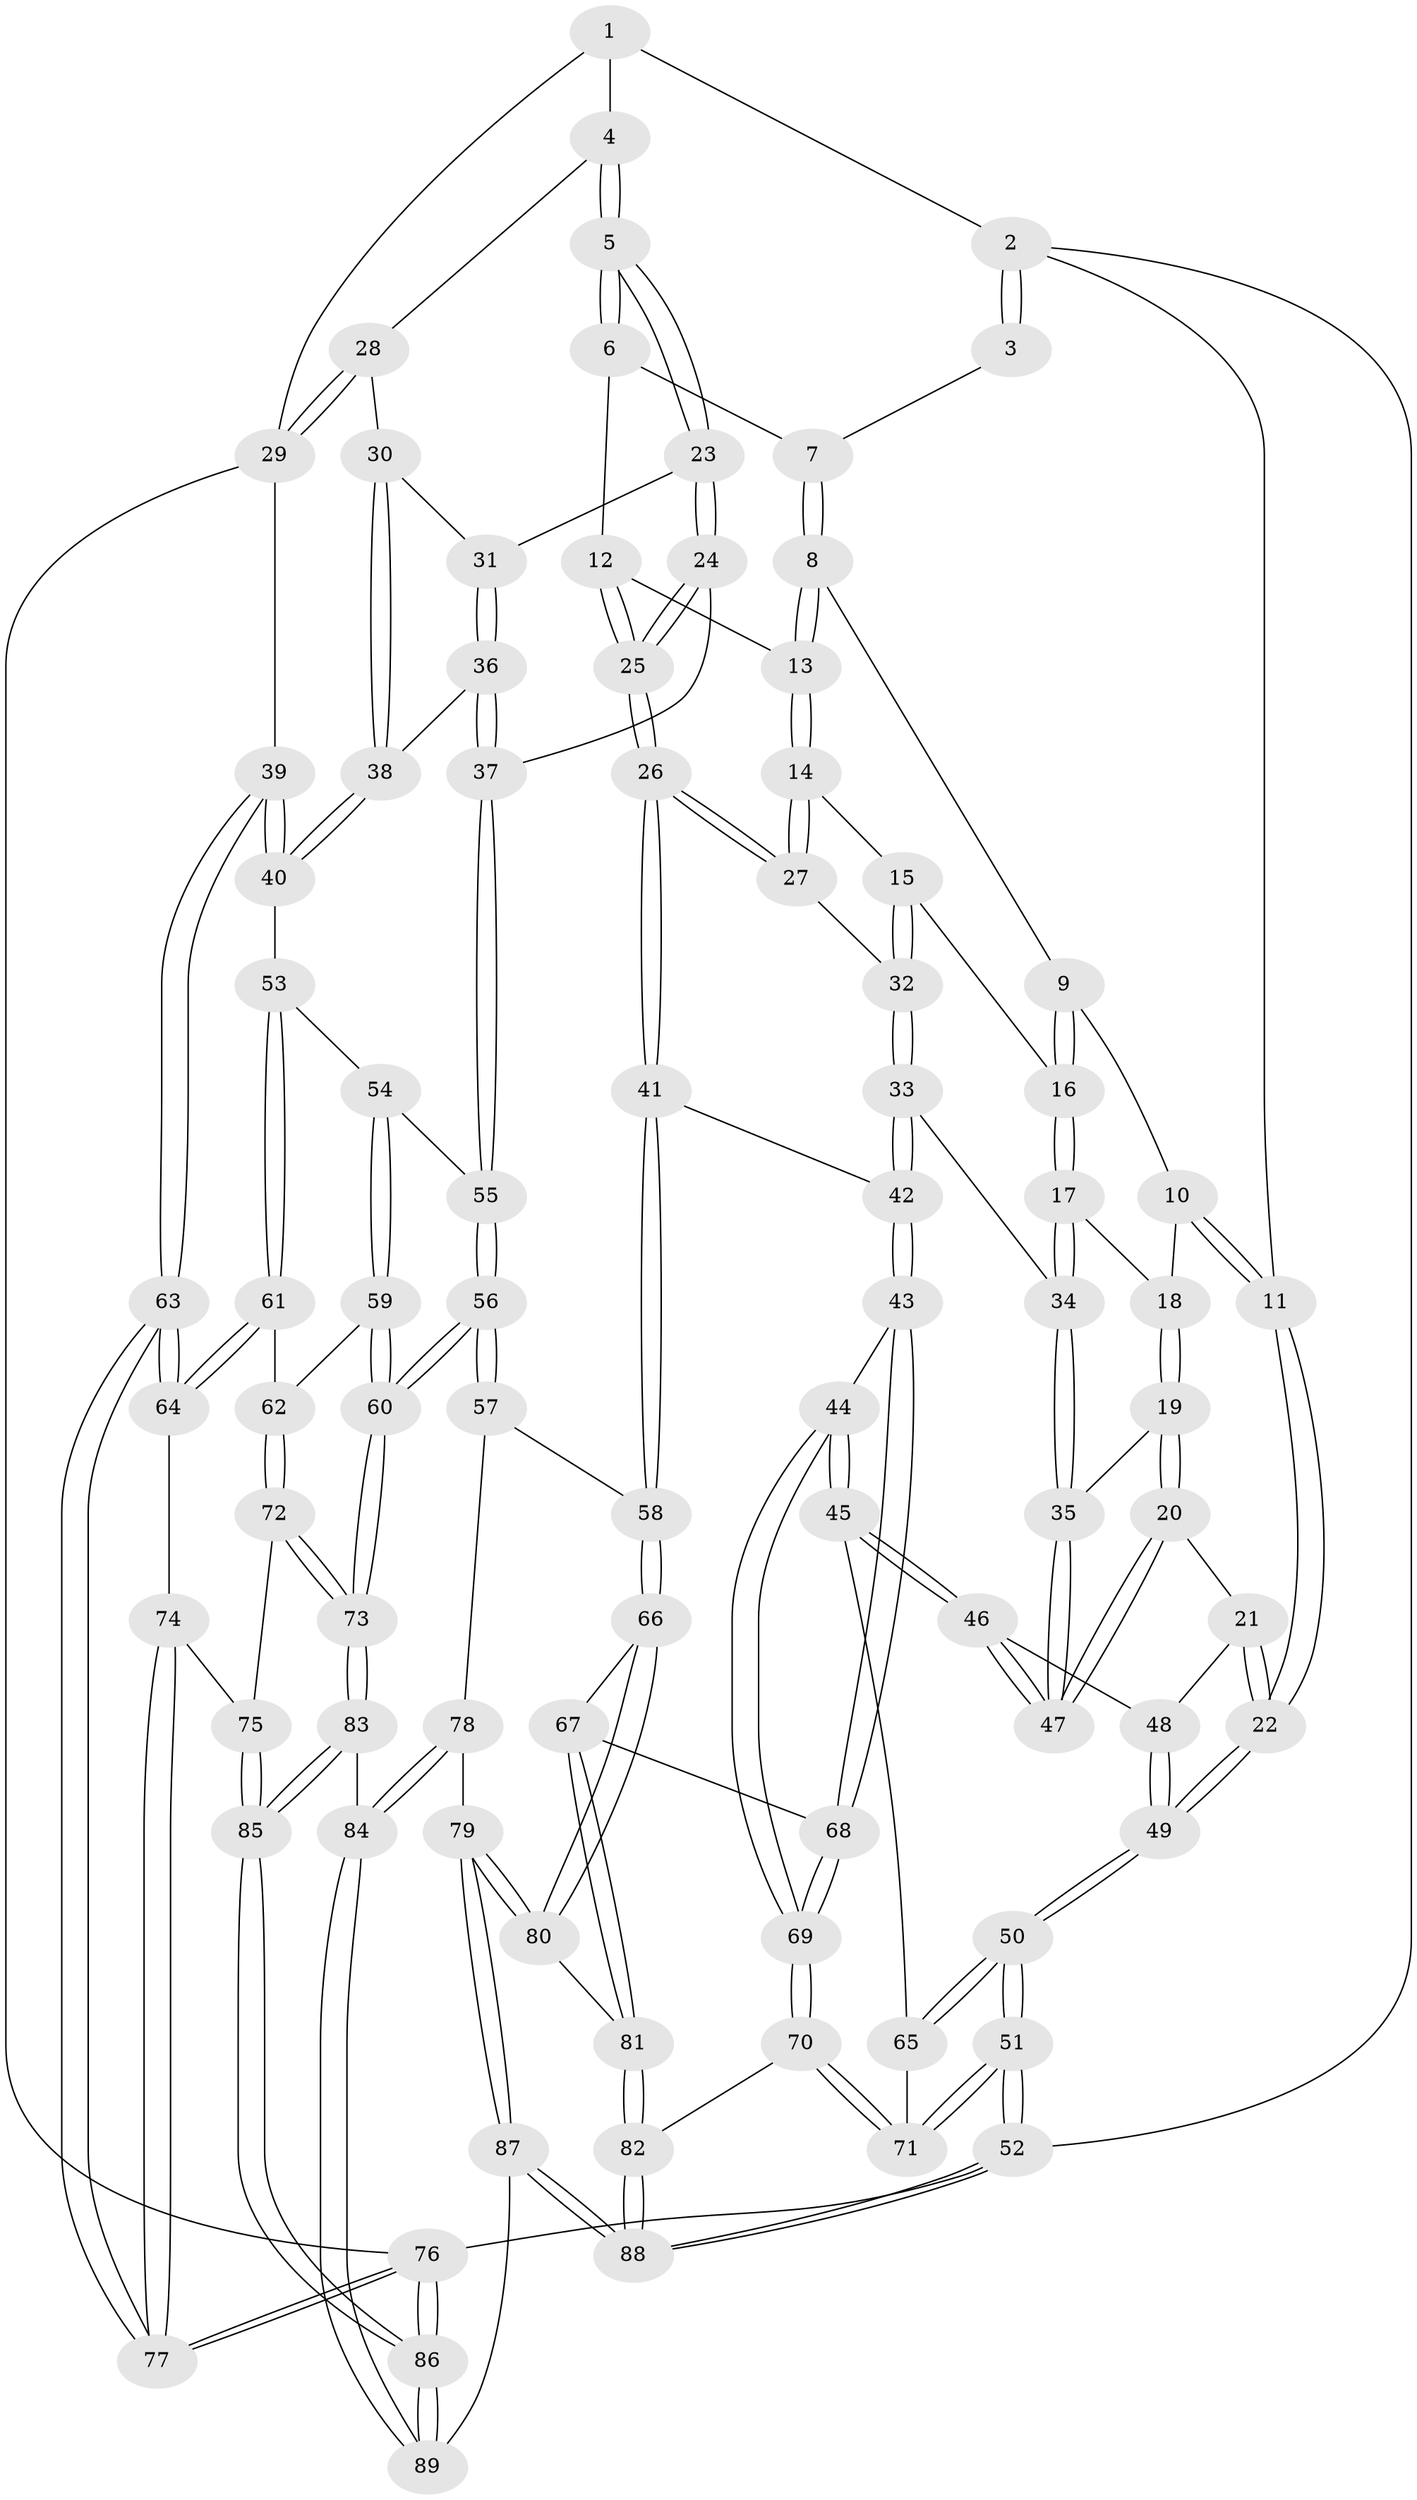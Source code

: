 // coarse degree distribution, {3: 0.0967741935483871, 4: 0.3387096774193548, 5: 0.5161290322580645, 6: 0.04838709677419355}
// Generated by graph-tools (version 1.1) at 2025/24/03/03/25 07:24:31]
// undirected, 89 vertices, 219 edges
graph export_dot {
graph [start="1"]
  node [color=gray90,style=filled];
  1 [pos="+0.7658629264214347+0"];
  2 [pos="+0+0"];
  3 [pos="+0.36393989529992393+0"];
  4 [pos="+0.7914249950217893+0.09293038940272831"];
  5 [pos="+0.7828990181012787+0.10566644718136918"];
  6 [pos="+0.6066287383066997+0.13336375261359262"];
  7 [pos="+0.3659991103312675+0"];
  8 [pos="+0.3628731519497418+0.08385073473558959"];
  9 [pos="+0.36016407272635614+0.08647667821591046"];
  10 [pos="+0.17453405192698618+0.16699948812250928"];
  11 [pos="+0+0"];
  12 [pos="+0.5442245464513819+0.1866226924028121"];
  13 [pos="+0.441009447101584+0.18331720998686982"];
  14 [pos="+0.4347117886578488+0.2140553730791105"];
  15 [pos="+0.3609245142338279+0.2693633054527591"];
  16 [pos="+0.2654265187670959+0.2743714172992358"];
  17 [pos="+0.2644327763000949+0.27520773921834535"];
  18 [pos="+0.18011396469653757+0.19514837318045894"];
  19 [pos="+0.08842802925192579+0.311816275538065"];
  20 [pos="+0+0.3030382306076946"];
  21 [pos="+0+0.2734937155251924"];
  22 [pos="+0+0.2627564154068996"];
  23 [pos="+0.7734287252388565+0.21410304643236436"];
  24 [pos="+0.6380008683655931+0.4450531545036411"];
  25 [pos="+0.636000752080143+0.4453106123653885"];
  26 [pos="+0.6185914638462385+0.45290129202371526"];
  27 [pos="+0.46115057298544404+0.34013837850106443"];
  28 [pos="+0.9474769854250308+0.13075329866939384"];
  29 [pos="+1+0.1498596824462126"];
  30 [pos="+0.9402288055336792+0.3165810248661759"];
  31 [pos="+0.8134162548567755+0.24894716824849064"];
  32 [pos="+0.3814643892249344+0.3550222710987658"];
  33 [pos="+0.3456667306913496+0.37636929654360723"];
  34 [pos="+0.254359850144373+0.3187493056875938"];
  35 [pos="+0.19030632735277067+0.3655013889988327"];
  36 [pos="+0.8900605919839272+0.4206846730342089"];
  37 [pos="+0.6863584125314441+0.4695811598219431"];
  38 [pos="+1+0.42560441801696597"];
  39 [pos="+1+0.4669538191061269"];
  40 [pos="+1+0.4615592982536228"];
  41 [pos="+0.5177331620829445+0.561742229939826"];
  42 [pos="+0.34662155056830224+0.5682119508439585"];
  43 [pos="+0.28341935546719627+0.5964145678657128"];
  44 [pos="+0.27497701577939077+0.5953471389940584"];
  45 [pos="+0.1990308625893344+0.5701630963616868"];
  46 [pos="+0.1972197378426288+0.5665235828578875"];
  47 [pos="+0.191936820161353+0.5310642713815011"];
  48 [pos="+0.07874140268986472+0.5066877140124565"];
  49 [pos="+0+0.5894390905852623"];
  50 [pos="+0+0.7408864078071482"];
  51 [pos="+0+1"];
  52 [pos="+0+1"];
  53 [pos="+0.8945807191670306+0.5739863902668704"];
  54 [pos="+0.7963731257746536+0.5798295954976389"];
  55 [pos="+0.7354487281349821+0.5322963642480014"];
  56 [pos="+0.6933839587519559+0.7620777364234229"];
  57 [pos="+0.6180355620755373+0.7422191991504435"];
  58 [pos="+0.5546883227401423+0.7079986213891485"];
  59 [pos="+0.8121468829516985+0.6595866602047321"];
  60 [pos="+0.7197189545176788+0.7792869890592011"];
  61 [pos="+0.9147396938509991+0.6927593997860565"];
  62 [pos="+0.8660420453437138+0.6972217339790941"];
  63 [pos="+1+0.7119889665293013"];
  64 [pos="+0.9672367314500833+0.7128224018296334"];
  65 [pos="+0.13908166167371636+0.6126633728164856"];
  66 [pos="+0.4922101419504718+0.7931110376612408"];
  67 [pos="+0.3346122289869179+0.7610334602107378"];
  68 [pos="+0.32705579860073886+0.7450873358273143"];
  69 [pos="+0.17429234870236182+0.827555885334307"];
  70 [pos="+0.1392068334831129+0.8785253560700568"];
  71 [pos="+0.12406096025252392+0.8826285611774205"];
  72 [pos="+0.8361370021904213+0.7991445704890875"];
  73 [pos="+0.7212831039089692+0.7818181332274531"];
  74 [pos="+0.8971227399288273+0.7836367051841423"];
  75 [pos="+0.8550031926224837+0.8138933135183826"];
  76 [pos="+1+1"];
  77 [pos="+1+0.9777579621357383"];
  78 [pos="+0.60591879648616+0.8343946567719045"];
  79 [pos="+0.4977143820445488+0.8782448653660357"];
  80 [pos="+0.48954527125036096+0.8476166857604434"];
  81 [pos="+0.31574039191595993+0.8686279332102618"];
  82 [pos="+0.30119709786438564+0.8965548303765696"];
  83 [pos="+0.7193788533422653+0.8012926247273645"];
  84 [pos="+0.6186330125495173+1"];
  85 [pos="+1+1"];
  86 [pos="+1+1"];
  87 [pos="+0.5591047846834173+1"];
  88 [pos="+0.45178739144050206+1"];
  89 [pos="+0.5758951250227062+1"];
  1 -- 2;
  1 -- 4;
  1 -- 29;
  2 -- 3;
  2 -- 3;
  2 -- 11;
  2 -- 52;
  3 -- 7;
  4 -- 5;
  4 -- 5;
  4 -- 28;
  5 -- 6;
  5 -- 6;
  5 -- 23;
  5 -- 23;
  6 -- 7;
  6 -- 12;
  7 -- 8;
  7 -- 8;
  8 -- 9;
  8 -- 13;
  8 -- 13;
  9 -- 10;
  9 -- 16;
  9 -- 16;
  10 -- 11;
  10 -- 11;
  10 -- 18;
  11 -- 22;
  11 -- 22;
  12 -- 13;
  12 -- 25;
  12 -- 25;
  13 -- 14;
  13 -- 14;
  14 -- 15;
  14 -- 27;
  14 -- 27;
  15 -- 16;
  15 -- 32;
  15 -- 32;
  16 -- 17;
  16 -- 17;
  17 -- 18;
  17 -- 34;
  17 -- 34;
  18 -- 19;
  18 -- 19;
  19 -- 20;
  19 -- 20;
  19 -- 35;
  20 -- 21;
  20 -- 47;
  20 -- 47;
  21 -- 22;
  21 -- 22;
  21 -- 48;
  22 -- 49;
  22 -- 49;
  23 -- 24;
  23 -- 24;
  23 -- 31;
  24 -- 25;
  24 -- 25;
  24 -- 37;
  25 -- 26;
  25 -- 26;
  26 -- 27;
  26 -- 27;
  26 -- 41;
  26 -- 41;
  27 -- 32;
  28 -- 29;
  28 -- 29;
  28 -- 30;
  29 -- 39;
  29 -- 76;
  30 -- 31;
  30 -- 38;
  30 -- 38;
  31 -- 36;
  31 -- 36;
  32 -- 33;
  32 -- 33;
  33 -- 34;
  33 -- 42;
  33 -- 42;
  34 -- 35;
  34 -- 35;
  35 -- 47;
  35 -- 47;
  36 -- 37;
  36 -- 37;
  36 -- 38;
  37 -- 55;
  37 -- 55;
  38 -- 40;
  38 -- 40;
  39 -- 40;
  39 -- 40;
  39 -- 63;
  39 -- 63;
  40 -- 53;
  41 -- 42;
  41 -- 58;
  41 -- 58;
  42 -- 43;
  42 -- 43;
  43 -- 44;
  43 -- 68;
  43 -- 68;
  44 -- 45;
  44 -- 45;
  44 -- 69;
  44 -- 69;
  45 -- 46;
  45 -- 46;
  45 -- 65;
  46 -- 47;
  46 -- 47;
  46 -- 48;
  48 -- 49;
  48 -- 49;
  49 -- 50;
  49 -- 50;
  50 -- 51;
  50 -- 51;
  50 -- 65;
  50 -- 65;
  51 -- 52;
  51 -- 52;
  51 -- 71;
  51 -- 71;
  52 -- 88;
  52 -- 88;
  52 -- 76;
  53 -- 54;
  53 -- 61;
  53 -- 61;
  54 -- 55;
  54 -- 59;
  54 -- 59;
  55 -- 56;
  55 -- 56;
  56 -- 57;
  56 -- 57;
  56 -- 60;
  56 -- 60;
  57 -- 58;
  57 -- 78;
  58 -- 66;
  58 -- 66;
  59 -- 60;
  59 -- 60;
  59 -- 62;
  60 -- 73;
  60 -- 73;
  61 -- 62;
  61 -- 64;
  61 -- 64;
  62 -- 72;
  62 -- 72;
  63 -- 64;
  63 -- 64;
  63 -- 77;
  63 -- 77;
  64 -- 74;
  65 -- 71;
  66 -- 67;
  66 -- 80;
  66 -- 80;
  67 -- 68;
  67 -- 81;
  67 -- 81;
  68 -- 69;
  68 -- 69;
  69 -- 70;
  69 -- 70;
  70 -- 71;
  70 -- 71;
  70 -- 82;
  72 -- 73;
  72 -- 73;
  72 -- 75;
  73 -- 83;
  73 -- 83;
  74 -- 75;
  74 -- 77;
  74 -- 77;
  75 -- 85;
  75 -- 85;
  76 -- 77;
  76 -- 77;
  76 -- 86;
  76 -- 86;
  78 -- 79;
  78 -- 84;
  78 -- 84;
  79 -- 80;
  79 -- 80;
  79 -- 87;
  79 -- 87;
  80 -- 81;
  81 -- 82;
  81 -- 82;
  82 -- 88;
  82 -- 88;
  83 -- 84;
  83 -- 85;
  83 -- 85;
  84 -- 89;
  84 -- 89;
  85 -- 86;
  85 -- 86;
  86 -- 89;
  86 -- 89;
  87 -- 88;
  87 -- 88;
  87 -- 89;
}

